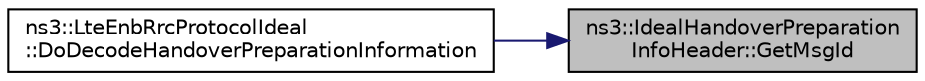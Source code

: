 digraph "ns3::IdealHandoverPreparationInfoHeader::GetMsgId"
{
 // LATEX_PDF_SIZE
  edge [fontname="Helvetica",fontsize="10",labelfontname="Helvetica",labelfontsize="10"];
  node [fontname="Helvetica",fontsize="10",shape=record];
  rankdir="RL";
  Node1 [label="ns3::IdealHandoverPreparation\lInfoHeader::GetMsgId",height=0.2,width=0.4,color="black", fillcolor="grey75", style="filled", fontcolor="black",tooltip="Get the message ID function."];
  Node1 -> Node2 [dir="back",color="midnightblue",fontsize="10",style="solid",fontname="Helvetica"];
  Node2 [label="ns3::LteEnbRrcProtocolIdeal\l::DoDecodeHandoverPreparationInformation",height=0.2,width=0.4,color="black", fillcolor="white", style="filled",URL="$classns3_1_1_lte_enb_rrc_protocol_ideal.html#a168fd95019bcd64f559a4f7c136fc20b",tooltip="Encode handover preparation information function."];
}
